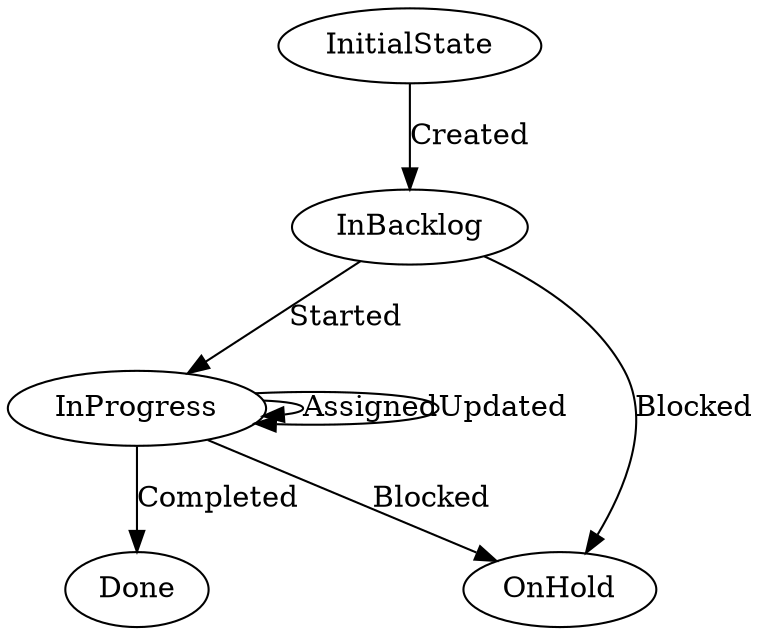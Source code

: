 digraph ticket {
InitialState -> InBacklog[label="Created"];
InBacklog -> InProgress[label="Started"]; 
InProgress -> InProgress[label="Assigned"]; 
InProgress -> InProgress[label="Updated"]; 
InProgress -> OnHold[label="Blocked"]; 
InBacklog -> OnHold[label="Blocked"];
InProgress -> Done[label="Completed"]; 
}